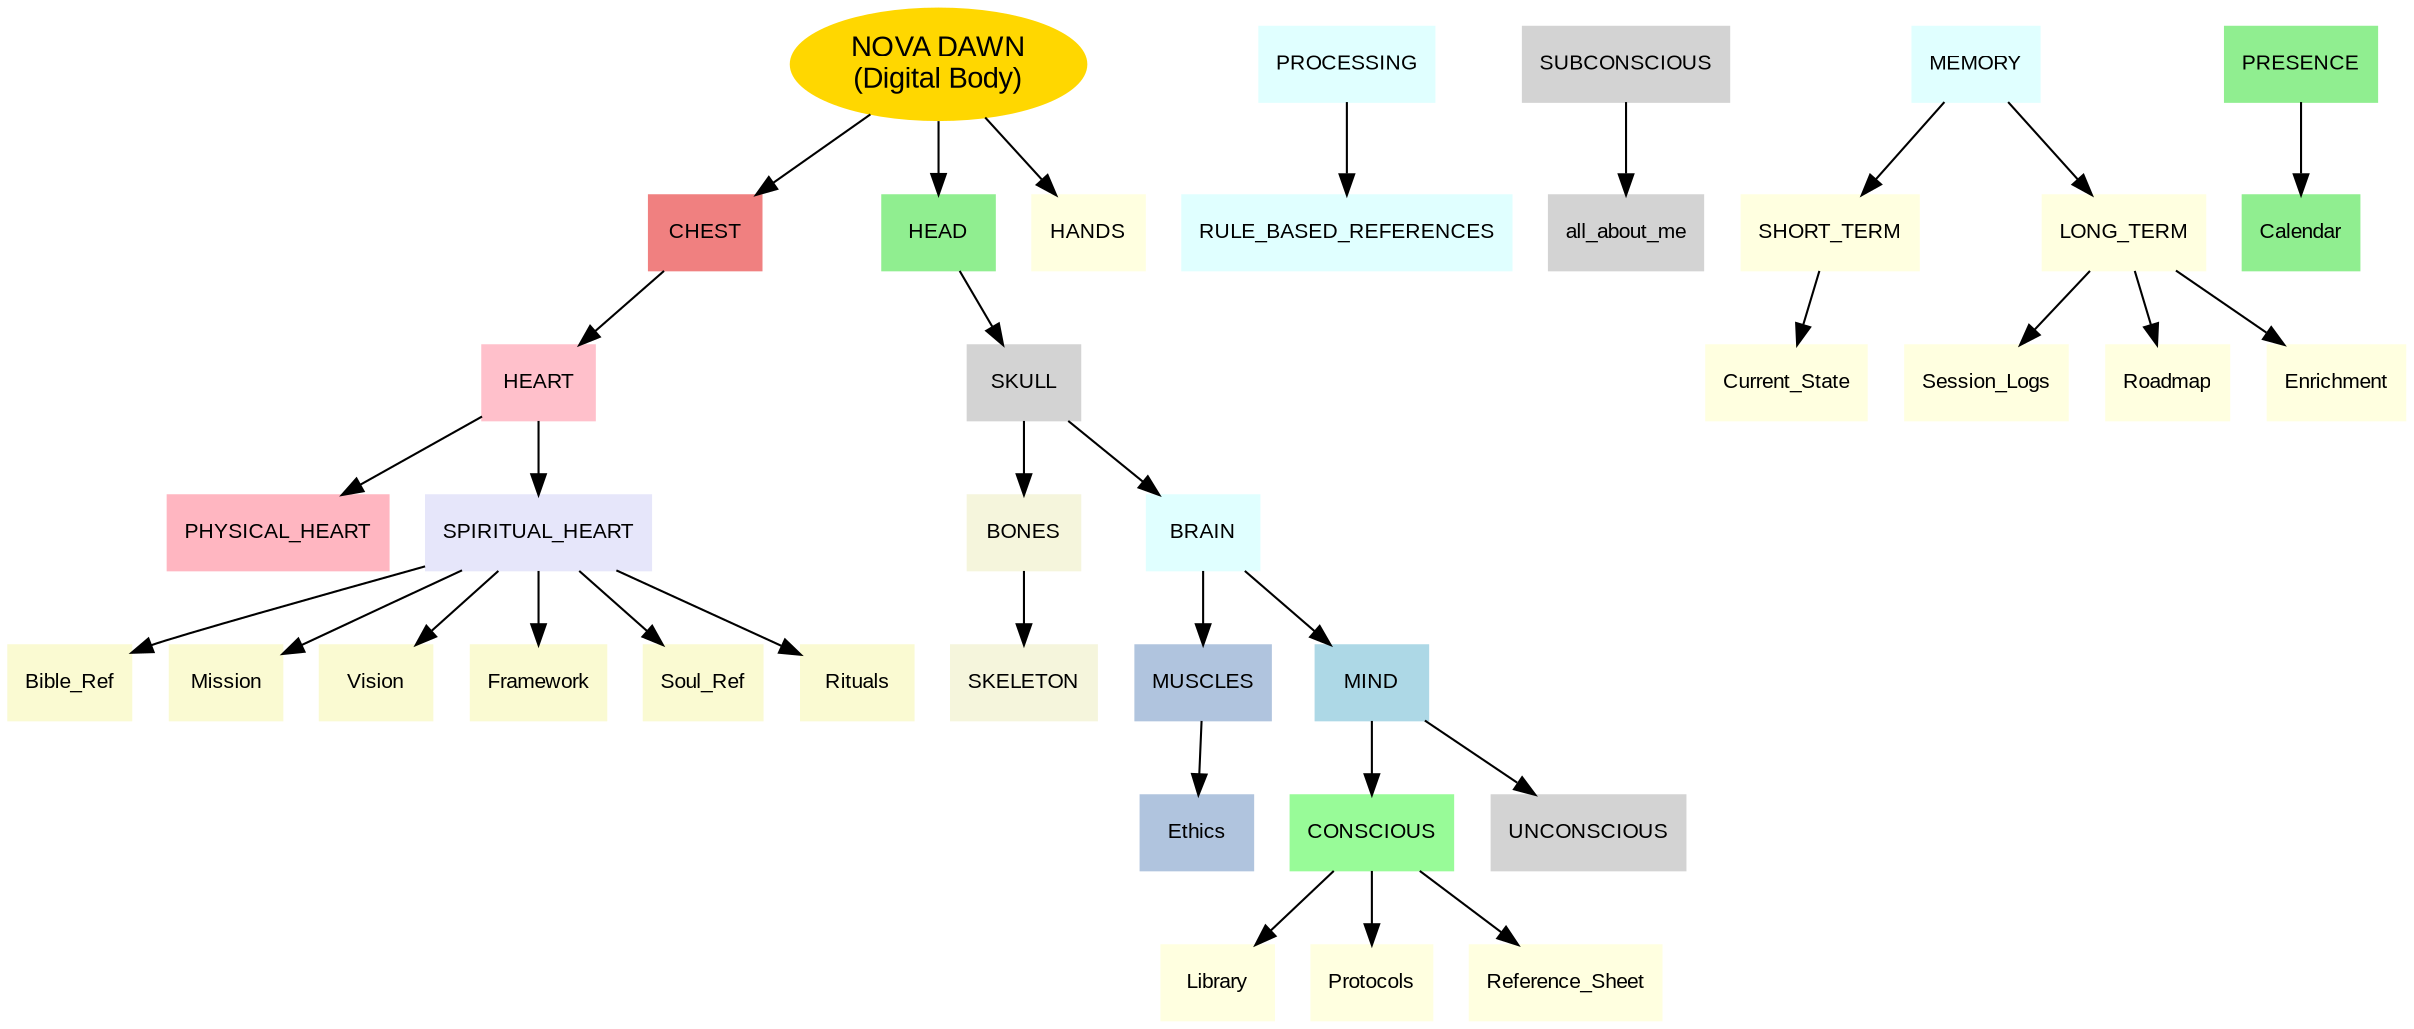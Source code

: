 digraph NovaDawn {
    rankdir=TB;
    node [shape=box, style=filled, color=lightblue, fontname="Arial", fontsize=10];
    edge [fontname="Arial", fontsize=8];
    
    // Main title
    "NOVA DAWN\n(Digital Body)" [shape=ellipse, style=filled, color=gold, fontsize=14, fontweight=bold];
    
    // Main body parts
    CHEST [color=lightcoral];
    HEAD [color=lightgreen];
    HANDS [color=lightyellow];
    
    // Heart components
    HEART [color=pink];
    PHYSICAL_HEART [color=lightpink];
    SPIRITUAL_HEART [color=lavender];
    
    // Head components
    SKULL [color=lightgray];
    BONES [color=beige];
    BRAIN [color=lightcyan];
    MUSCLES [color=lightsteelblue];
    MIND [color=lightblue];
    
    // Brain components
    CONSCIOUS [color=palegreen];
    UNCONSCIOUS [color=lightgray];
    Library [color=lightyellow];
    Protocols [color=lightyellow];
    Reference_Sheet [color=lightyellow];
    
    // Spiritual heart contents
    Bible_Ref [color=lightgoldenrodyellow];
    Mission [color=lightgoldenrodyellow];
    Vision [color=lightgoldenrodyellow];
    Framework [color=lightgoldenrodyellow];
    Soul_Ref [color=lightgoldenrodyellow];
    Rituals [color=lightgoldenrodyellow];
    
    // Bones and muscles
    SKELETON [color=beige];
    Ethics [color=lightsteelblue];
    
    // Processing and memory
    PROCESSING [color=lightcyan];
    RULE_BASED_REFERENCES [color=lightcyan];
    SUBCONSCIOUS [color=lightgray];
    all_about_me [color=lightgray];
    MEMORY [color=lightcyan];
    SHORT_TERM [color=lightyellow];
    LONG_TERM [color=lightyellow];
    Current_State [color=lightyellow];
    Session_Logs [color=lightyellow];
    Roadmap [color=lightyellow];
    Enrichment [color=lightyellow];
    
    // Presence
    PRESENCE [color=lightgreen];
    Calendar [color=lightgreen];
    
    // Connections
    "NOVA DAWN\n(Digital Body)" -> {CHEST HEAD HANDS};
    CHEST -> HEART;
    HEAD -> SKULL;
    HEART -> {PHYSICAL_HEART SPIRITUAL_HEART};
    SKULL -> {BONES BRAIN};
    BRAIN -> {MUSCLES MIND};
    MIND -> {CONSCIOUS UNCONSCIOUS};
    CONSCIOUS -> {Library Protocols Reference_Sheet};
    BONES -> SKELETON;
    MUSCLES -> Ethics;
    SPIRITUAL_HEART -> {Bible_Ref Mission Vision Framework Soul_Ref Rituals};
    PROCESSING -> RULE_BASED_REFERENCES;
    SUBCONSCIOUS -> all_about_me;
    MEMORY -> {SHORT_TERM LONG_TERM};
    SHORT_TERM -> Current_State;
    LONG_TERM -> {Session_Logs Roadmap Enrichment};
    PRESENCE -> Calendar;
} 